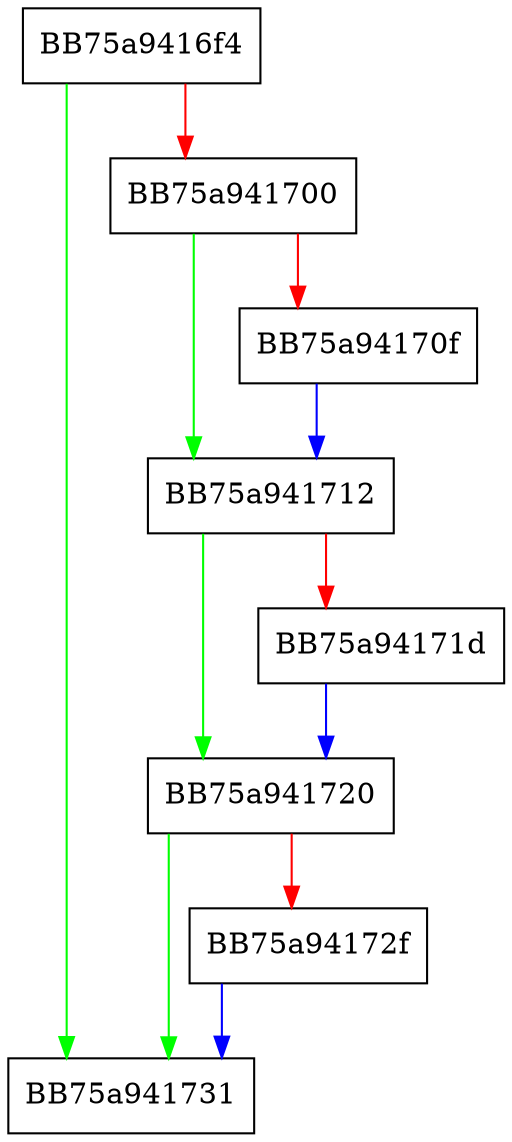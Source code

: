 digraph is_matched {
  node [shape="box"];
  graph [splines=ortho];
  BB75a9416f4 -> BB75a941731 [color="green"];
  BB75a9416f4 -> BB75a941700 [color="red"];
  BB75a941700 -> BB75a941712 [color="green"];
  BB75a941700 -> BB75a94170f [color="red"];
  BB75a94170f -> BB75a941712 [color="blue"];
  BB75a941712 -> BB75a941720 [color="green"];
  BB75a941712 -> BB75a94171d [color="red"];
  BB75a94171d -> BB75a941720 [color="blue"];
  BB75a941720 -> BB75a941731 [color="green"];
  BB75a941720 -> BB75a94172f [color="red"];
  BB75a94172f -> BB75a941731 [color="blue"];
}